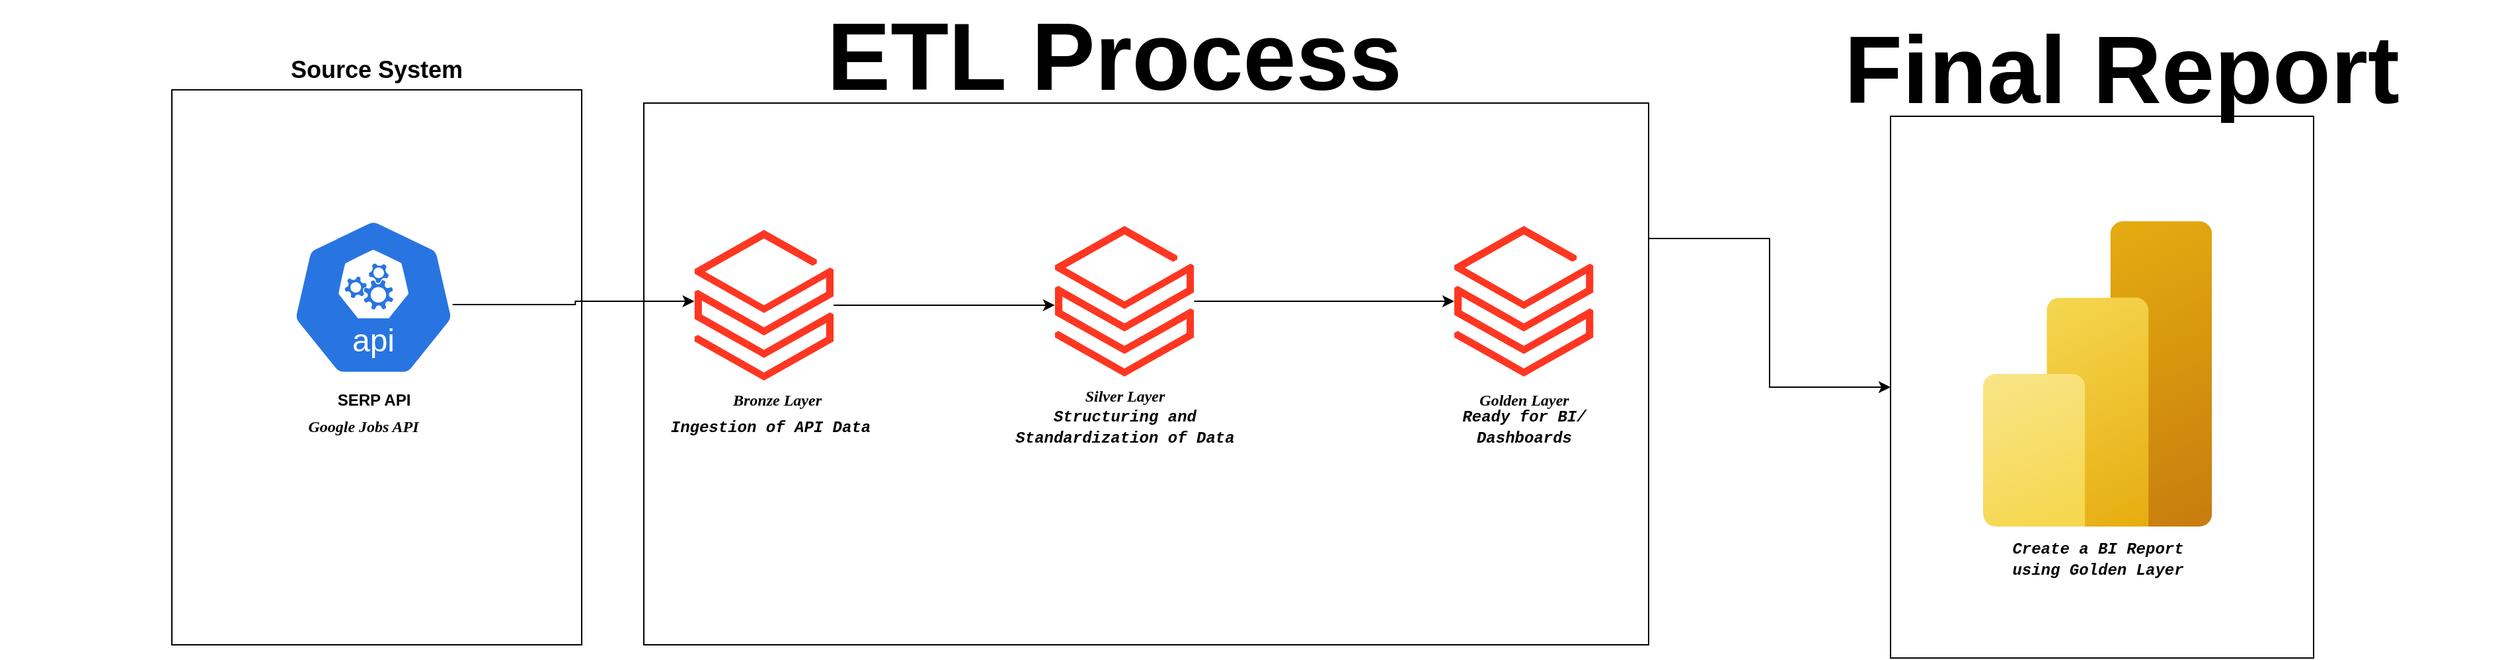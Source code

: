 <mxfile version="25.0.3">
  <diagram name="Page-1" id="oq9UhVd-xTNGNrDHQ1Vr">
    <mxGraphModel dx="2253" dy="764" grid="1" gridSize="10" guides="1" tooltips="1" connect="1" arrows="1" fold="1" page="1" pageScale="1" pageWidth="827" pageHeight="1169" math="0" shadow="0">
      <root>
        <mxCell id="0" />
        <mxCell id="1" parent="0" />
        <mxCell id="jJBk85IeVMEvuHltUpp9-24" value="" style="rounded=0;whiteSpace=wrap;html=1;" vertex="1" parent="1">
          <mxGeometry x="-290" y="110" width="310" height="420" as="geometry" />
        </mxCell>
        <mxCell id="jJBk85IeVMEvuHltUpp9-28" style="edgeStyle=orthogonalEdgeStyle;rounded=0;orthogonalLoop=1;jettySize=auto;html=1;exitX=1;exitY=0.25;exitDx=0;exitDy=0;" edge="1" parent="1" source="jJBk85IeVMEvuHltUpp9-21" target="jJBk85IeVMEvuHltUpp9-26">
          <mxGeometry relative="1" as="geometry" />
        </mxCell>
        <mxCell id="jJBk85IeVMEvuHltUpp9-21" value="" style="rounded=0;whiteSpace=wrap;html=1;" vertex="1" parent="1">
          <mxGeometry x="67" y="120" width="760" height="410" as="geometry" />
        </mxCell>
        <mxCell id="jJBk85IeVMEvuHltUpp9-10" value="" style="edgeStyle=orthogonalEdgeStyle;rounded=0;orthogonalLoop=1;jettySize=auto;html=1;entryX=0;entryY=0.474;entryDx=0;entryDy=0;entryPerimeter=0;exitX=0.976;exitY=0.546;exitDx=0;exitDy=0;exitPerimeter=0;" edge="1" parent="1" source="jJBk85IeVMEvuHltUpp9-5" target="jJBk85IeVMEvuHltUpp9-8">
          <mxGeometry relative="1" as="geometry">
            <mxPoint x="-47.5" y="270.036" as="sourcePoint" />
            <mxPoint x="55.0" y="270" as="targetPoint" />
          </mxGeometry>
        </mxCell>
        <mxCell id="jJBk85IeVMEvuHltUpp9-5" value="" style="aspect=fixed;sketch=0;html=1;dashed=0;whitespace=wrap;verticalLabelPosition=bottom;verticalAlign=top;fillColor=#2875E2;strokeColor=#ffffff;points=[[0.005,0.63,0],[0.1,0.2,0],[0.9,0.2,0],[0.5,0,0],[0.995,0.63,0],[0.72,0.99,0],[0.5,1,0],[0.28,0.99,0]];shape=mxgraph.kubernetes.icon2;kubernetesLabel=1;prIcon=api" vertex="1" parent="1">
          <mxGeometry x="-200" y="207" width="125" height="120" as="geometry" />
        </mxCell>
        <mxCell id="jJBk85IeVMEvuHltUpp9-6" value="&lt;b&gt;SERP API&lt;/b&gt;" style="text;html=1;align=center;verticalAlign=middle;whiteSpace=wrap;rounded=0;" vertex="1" parent="1">
          <mxGeometry x="-167.5" y="330" width="60" height="30" as="geometry" />
        </mxCell>
        <mxCell id="jJBk85IeVMEvuHltUpp9-7" value="&lt;b&gt;&lt;font face=&quot;Verdana&quot;&gt;Google Jobs API&lt;/font&gt;&lt;/b&gt;" style="text;html=1;align=center;verticalAlign=middle;whiteSpace=wrap;rounded=0;fontStyle=2" vertex="1" parent="1">
          <mxGeometry x="-215.0" y="350" width="140" height="30" as="geometry" />
        </mxCell>
        <mxCell id="jJBk85IeVMEvuHltUpp9-8" value="" style="image;aspect=fixed;html=1;points=[];align=center;fontSize=12;image=img/lib/azure2/analytics/Azure_Databricks.svg;" vertex="1" parent="1">
          <mxGeometry x="105.26" y="216" width="105.29" height="114" as="geometry" />
        </mxCell>
        <mxCell id="jJBk85IeVMEvuHltUpp9-11" value="&lt;b&gt;&lt;font face=&quot;Verdana&quot;&gt;Bronze Layer&lt;/font&gt;&lt;/b&gt;" style="text;html=1;align=center;verticalAlign=middle;whiteSpace=wrap;rounded=0;fontStyle=2" vertex="1" parent="1">
          <mxGeometry x="97.91" y="330" width="140" height="30" as="geometry" />
        </mxCell>
        <mxCell id="jJBk85IeVMEvuHltUpp9-12" value="&lt;b&gt;&lt;font face=&quot;Courier New&quot;&gt;Ingestion of API Data&lt;/font&gt;&lt;/b&gt;" style="text;html=1;align=center;verticalAlign=middle;whiteSpace=wrap;rounded=0;fontStyle=2" vertex="1" parent="1">
          <mxGeometry x="77.91" y="350" width="170" height="30" as="geometry" />
        </mxCell>
        <mxCell id="jJBk85IeVMEvuHltUpp9-20" style="edgeStyle=orthogonalEdgeStyle;rounded=0;orthogonalLoop=1;jettySize=auto;html=1;" edge="1" parent="1" source="jJBk85IeVMEvuHltUpp9-13" target="jJBk85IeVMEvuHltUpp9-17">
          <mxGeometry relative="1" as="geometry" />
        </mxCell>
        <mxCell id="jJBk85IeVMEvuHltUpp9-13" value="" style="image;aspect=fixed;html=1;points=[];align=center;fontSize=12;image=img/lib/azure2/analytics/Azure_Databricks.svg;" vertex="1" parent="1">
          <mxGeometry x="377.91" y="213" width="105.29" height="114" as="geometry" />
        </mxCell>
        <mxCell id="jJBk85IeVMEvuHltUpp9-14" value="&lt;b&gt;&lt;font face=&quot;Courier New&quot;&gt;Structuring and Standardization of Data&lt;/font&gt;&lt;/b&gt;" style="text;html=1;align=center;verticalAlign=middle;whiteSpace=wrap;rounded=0;fontStyle=2" vertex="1" parent="1">
          <mxGeometry x="345.56" y="350" width="170" height="30" as="geometry" />
        </mxCell>
        <mxCell id="jJBk85IeVMEvuHltUpp9-15" value="&lt;b&gt;&lt;font face=&quot;Verdana&quot;&gt;Silver Layer&lt;/font&gt;&lt;/b&gt;" style="text;html=1;align=center;verticalAlign=middle;whiteSpace=wrap;rounded=0;fontStyle=2" vertex="1" parent="1">
          <mxGeometry x="360.56" y="327" width="140" height="30" as="geometry" />
        </mxCell>
        <mxCell id="jJBk85IeVMEvuHltUpp9-16" style="edgeStyle=orthogonalEdgeStyle;rounded=0;orthogonalLoop=1;jettySize=auto;html=1;entryX=0;entryY=0.526;entryDx=0;entryDy=0;entryPerimeter=0;" edge="1" parent="1" source="jJBk85IeVMEvuHltUpp9-8" target="jJBk85IeVMEvuHltUpp9-13">
          <mxGeometry relative="1" as="geometry" />
        </mxCell>
        <mxCell id="jJBk85IeVMEvuHltUpp9-17" value="" style="image;aspect=fixed;html=1;points=[];align=center;fontSize=12;image=img/lib/azure2/analytics/Azure_Databricks.svg;" vertex="1" parent="1">
          <mxGeometry x="680" y="213" width="105.29" height="114" as="geometry" />
        </mxCell>
        <mxCell id="jJBk85IeVMEvuHltUpp9-18" value="&lt;b&gt;&lt;font face=&quot;Verdana&quot;&gt;Golden Layer&lt;/font&gt;&lt;/b&gt;" style="text;html=1;align=center;verticalAlign=middle;whiteSpace=wrap;rounded=0;fontStyle=2" vertex="1" parent="1">
          <mxGeometry x="662.65" y="330" width="140" height="30" as="geometry" />
        </mxCell>
        <mxCell id="jJBk85IeVMEvuHltUpp9-19" value="&lt;font face=&quot;Courier New&quot;&gt;&lt;b&gt;Ready for BI/ Dashboards&lt;/b&gt;&lt;/font&gt;" style="text;html=1;align=center;verticalAlign=middle;whiteSpace=wrap;rounded=0;fontStyle=2" vertex="1" parent="1">
          <mxGeometry x="647.65" y="350" width="170" height="30" as="geometry" />
        </mxCell>
        <mxCell id="jJBk85IeVMEvuHltUpp9-22" value="&lt;b&gt;&lt;font style=&quot;font-size: 72px;&quot;&gt;ETL Process&lt;/font&gt;&lt;/b&gt;" style="text;html=1;align=center;verticalAlign=middle;whiteSpace=wrap;rounded=0;" vertex="1" parent="1">
          <mxGeometry x="137.65" y="70" width="570" height="30" as="geometry" />
        </mxCell>
        <mxCell id="jJBk85IeVMEvuHltUpp9-23" value="&lt;b&gt;&lt;font style=&quot;font-size: 18px;&quot;&gt;Source System&lt;/font&gt;&lt;/b&gt;" style="text;html=1;align=center;verticalAlign=middle;whiteSpace=wrap;rounded=0;" vertex="1" parent="1">
          <mxGeometry x="-420" y="80" width="570" height="30" as="geometry" />
        </mxCell>
        <mxCell id="jJBk85IeVMEvuHltUpp9-26" value="" style="rounded=0;whiteSpace=wrap;html=1;" vertex="1" parent="1">
          <mxGeometry x="1010" y="130" width="320" height="410" as="geometry" />
        </mxCell>
        <mxCell id="jJBk85IeVMEvuHltUpp9-27" value="&lt;b&gt;&lt;font style=&quot;font-size: 72px;&quot;&gt;Final Report&lt;/font&gt;&lt;/b&gt;" style="text;html=1;align=center;verticalAlign=middle;whiteSpace=wrap;rounded=0;" vertex="1" parent="1">
          <mxGeometry x="900" y="80" width="570" height="30" as="geometry" />
        </mxCell>
        <mxCell id="jJBk85IeVMEvuHltUpp9-29" value="" style="image;aspect=fixed;html=1;points=[];align=center;fontSize=12;image=img/lib/azure2/analytics/Power_BI_Embedded.svg;" vertex="1" parent="1">
          <mxGeometry x="1080" y="209.5" width="173.25" height="231" as="geometry" />
        </mxCell>
        <mxCell id="jJBk85IeVMEvuHltUpp9-30" value="&lt;font face=&quot;Courier New&quot;&gt;&lt;b&gt;Create a BI Report using Golden Layer&lt;/b&gt;&lt;/font&gt;" style="text;html=1;align=center;verticalAlign=middle;whiteSpace=wrap;rounded=0;fontStyle=2" vertex="1" parent="1">
          <mxGeometry x="1081.63" y="450" width="170" height="30" as="geometry" />
        </mxCell>
      </root>
    </mxGraphModel>
  </diagram>
</mxfile>
